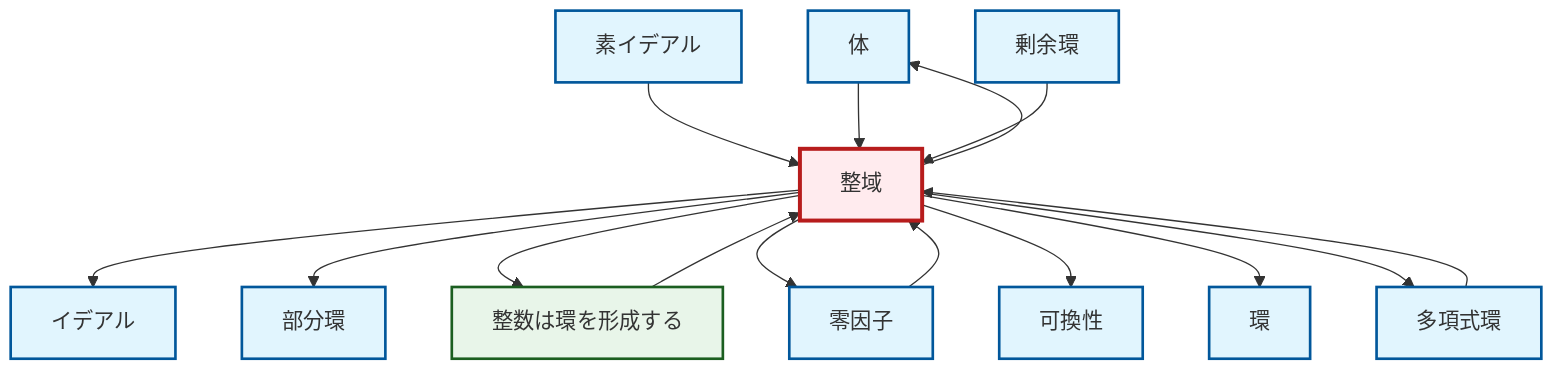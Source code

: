 graph TD
    classDef definition fill:#e1f5fe,stroke:#01579b,stroke-width:2px
    classDef theorem fill:#f3e5f5,stroke:#4a148c,stroke-width:2px
    classDef axiom fill:#fff3e0,stroke:#e65100,stroke-width:2px
    classDef example fill:#e8f5e9,stroke:#1b5e20,stroke-width:2px
    classDef current fill:#ffebee,stroke:#b71c1c,stroke-width:3px
    def-field["体"]:::definition
    def-ideal["イデアル"]:::definition
    def-polynomial-ring["多項式環"]:::definition
    def-ring["環"]:::definition
    def-subring["部分環"]:::definition
    def-prime-ideal["素イデアル"]:::definition
    def-integral-domain["整域"]:::definition
    ex-integers-ring["整数は環を形成する"]:::example
    def-quotient-ring["剰余環"]:::definition
    def-commutativity["可換性"]:::definition
    def-zero-divisor["零因子"]:::definition
    def-integral-domain --> def-ideal
    def-integral-domain --> def-subring
    def-integral-domain --> ex-integers-ring
    def-integral-domain --> def-zero-divisor
    def-integral-domain --> def-commutativity
    def-integral-domain --> def-ring
    def-prime-ideal --> def-integral-domain
    def-integral-domain --> def-polynomial-ring
    def-integral-domain --> def-field
    def-zero-divisor --> def-integral-domain
    def-field --> def-integral-domain
    ex-integers-ring --> def-integral-domain
    def-quotient-ring --> def-integral-domain
    def-polynomial-ring --> def-integral-domain
    class def-integral-domain current